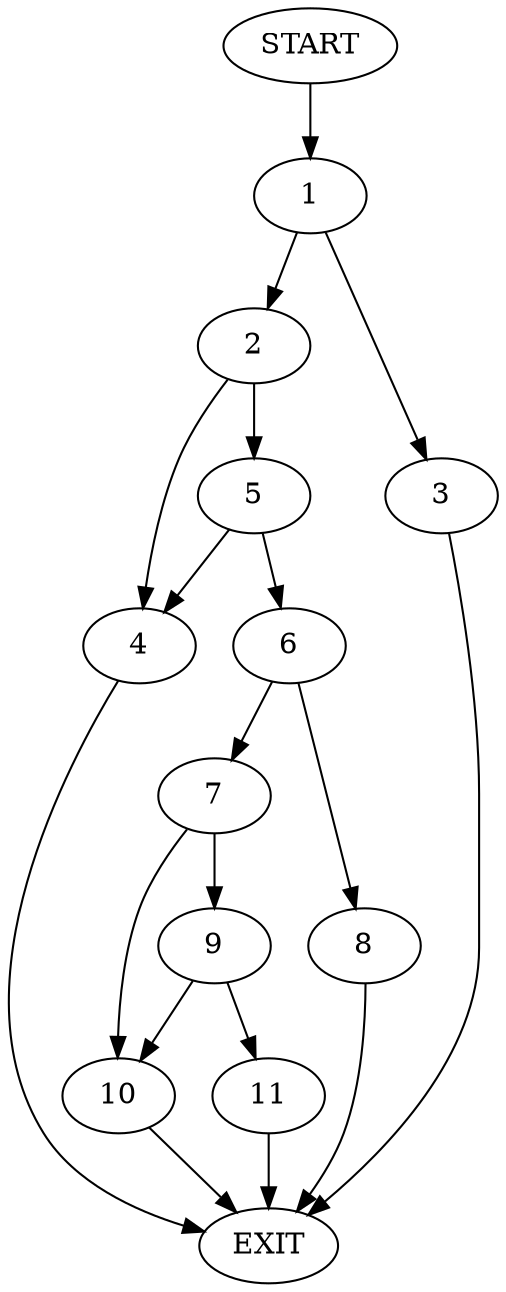 digraph {
0 [label="START"]
12 [label="EXIT"]
0 -> 1
1 -> 2
1 -> 3
2 -> 4
2 -> 5
3 -> 12
4 -> 12
5 -> 6
5 -> 4
6 -> 7
6 -> 8
7 -> 9
7 -> 10
8 -> 12
9 -> 11
9 -> 10
10 -> 12
11 -> 12
}
